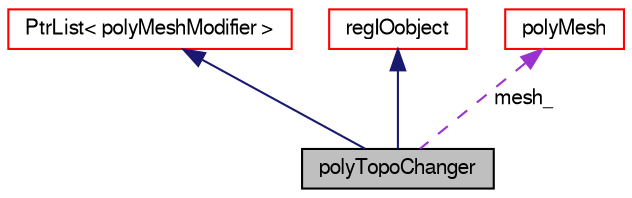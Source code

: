 digraph "polyTopoChanger"
{
  bgcolor="transparent";
  edge [fontname="FreeSans",fontsize="10",labelfontname="FreeSans",labelfontsize="10"];
  node [fontname="FreeSans",fontsize="10",shape=record];
  Node6 [label="polyTopoChanger",height=0.2,width=0.4,color="black", fillcolor="grey75", style="filled", fontcolor="black"];
  Node7 -> Node6 [dir="back",color="midnightblue",fontsize="10",style="solid",fontname="FreeSans"];
  Node7 [label="PtrList\< polyMeshModifier \>",height=0.2,width=0.4,color="red",URL="$a25914.html"];
  Node9 -> Node6 [dir="back",color="midnightblue",fontsize="10",style="solid",fontname="FreeSans"];
  Node9 [label="regIOobject",height=0.2,width=0.4,color="red",URL="$a26334.html",tooltip="regIOobject is an abstract class derived from IOobject to handle automatic object registration with t..."];
  Node16 -> Node6 [dir="back",color="darkorchid3",fontsize="10",style="dashed",label=" mesh_" ,fontname="FreeSans"];
  Node16 [label="polyMesh",height=0.2,width=0.4,color="red",URL="$a27410.html",tooltip="Mesh consisting of general polyhedral cells. "];
}

